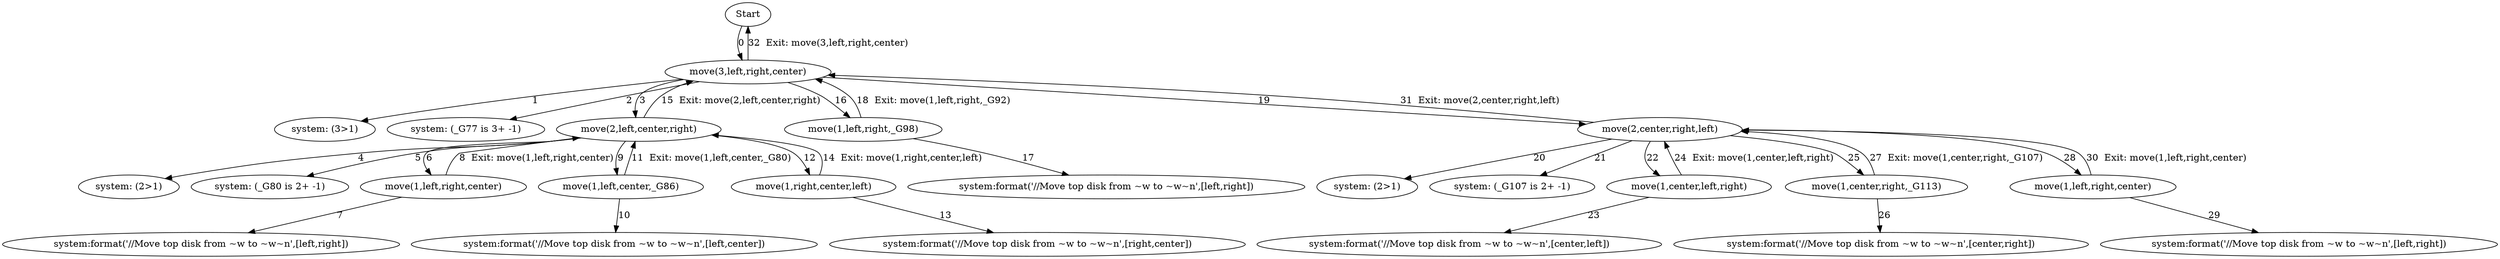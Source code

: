digraph prologTrace {
    "f94p5" [label="Start"];
    "f107p40" [label="move(3,left,right,center)"];
    "f94p5" -> "f107p40" [label="0"];
    "f128p6" [label="system: (3>1)"];
    "f107p40" -> "f128p6" [label="1"];
    "f128p10" [label="system: (_G77 is 3+ -1)"];
    "f107p40" -> "f128p10" [label="2"];
    "f128p18" [label="move(2,left,center,right)"];
    "f107p40" -> "f128p18" [label="3"];
    "f149p6" [label="system: (2>1)"];
    "f128p18" -> "f149p6" [label="4"];
    "f149p10" [label="system: (_G80 is 2+ -1)"];
    "f128p18" -> "f149p10" [label="5"];
    "f149p18" [label="move(1,left,right,center)"];
    "f128p18" -> "f149p18" [label="6"];
    "f169p15" [label="system:format('//Move top disk from ~w to ~w~n',[left,right])"];
    "f149p18" -> "f169p15" [label="7"];
    "f149p18" -> "f128p18" [label="8  Exit: move(1,left,right,center)"];
    "f169p25" [label="move(1,left,center,_G86)"];
    "f128p18" -> "f169p25" [label="9"];
    "f189p15" [label="system:format('//Move top disk from ~w to ~w~n',[left,center])"];
    "f169p25" -> "f189p15" [label="10"];
    "f169p25" -> "f128p18" [label="11  Exit: move(1,left,center,_G80)"];
    "f189p33" [label="move(1,right,center,left)"];
    "f128p18" -> "f189p33" [label="12"];
    "f209p15" [label="system:format('//Move top disk from ~w to ~w~n',[right,center])"];
    "f189p33" -> "f209p15" [label="13"];
    "f189p33" -> "f128p18" [label="14  Exit: move(1,right,center,left)"];
    "f128p18" -> "f107p40" [label="15  Exit: move(2,left,center,right)"];
    "f209p25" [label="move(1,left,right,_G98)"];
    "f107p40" -> "f209p25" [label="16"];
    "f229p15" [label="system:format('//Move top disk from ~w to ~w~n',[left,right])"];
    "f209p25" -> "f229p15" [label="17"];
    "f209p25" -> "f107p40" [label="18  Exit: move(1,left,right,_G92)"];
    "f229p33" [label="move(2,center,right,left)"];
    "f107p40" -> "f229p33" [label="19"];
    "f250p6" [label="system: (2>1)"];
    "f229p33" -> "f250p6" [label="20"];
    "f250p10" [label="system: (_G107 is 2+ -1)"];
    "f229p33" -> "f250p10" [label="21"];
    "f250p18" [label="move(1,center,left,right)"];
    "f229p33" -> "f250p18" [label="22"];
    "f270p15" [label="system:format('//Move top disk from ~w to ~w~n',[center,left])"];
    "f250p18" -> "f270p15" [label="23"];
    "f250p18" -> "f229p33" [label="24  Exit: move(1,center,left,right)"];
    "f270p25" [label="move(1,center,right,_G113)"];
    "f229p33" -> "f270p25" [label="25"];
    "f290p15" [label="system:format('//Move top disk from ~w to ~w~n',[center,right])"];
    "f270p25" -> "f290p15" [label="26"];
    "f270p25" -> "f229p33" [label="27  Exit: move(1,center,right,_G107)"];
    "f290p33" [label="move(1,left,right,center)"];
    "f229p33" -> "f290p33" [label="28"];
    "f310p15" [label="system:format('//Move top disk from ~w to ~w~n',[left,right])"];
    "f290p33" -> "f310p15" [label="29"];
    "f290p33" -> "f229p33" [label="30  Exit: move(1,left,right,center)"];
    "f229p33" -> "f107p40" [label="31  Exit: move(2,center,right,left)"];
    "f107p40" -> "f94p5" [label="32  Exit: move(3,left,right,center)"];
}
